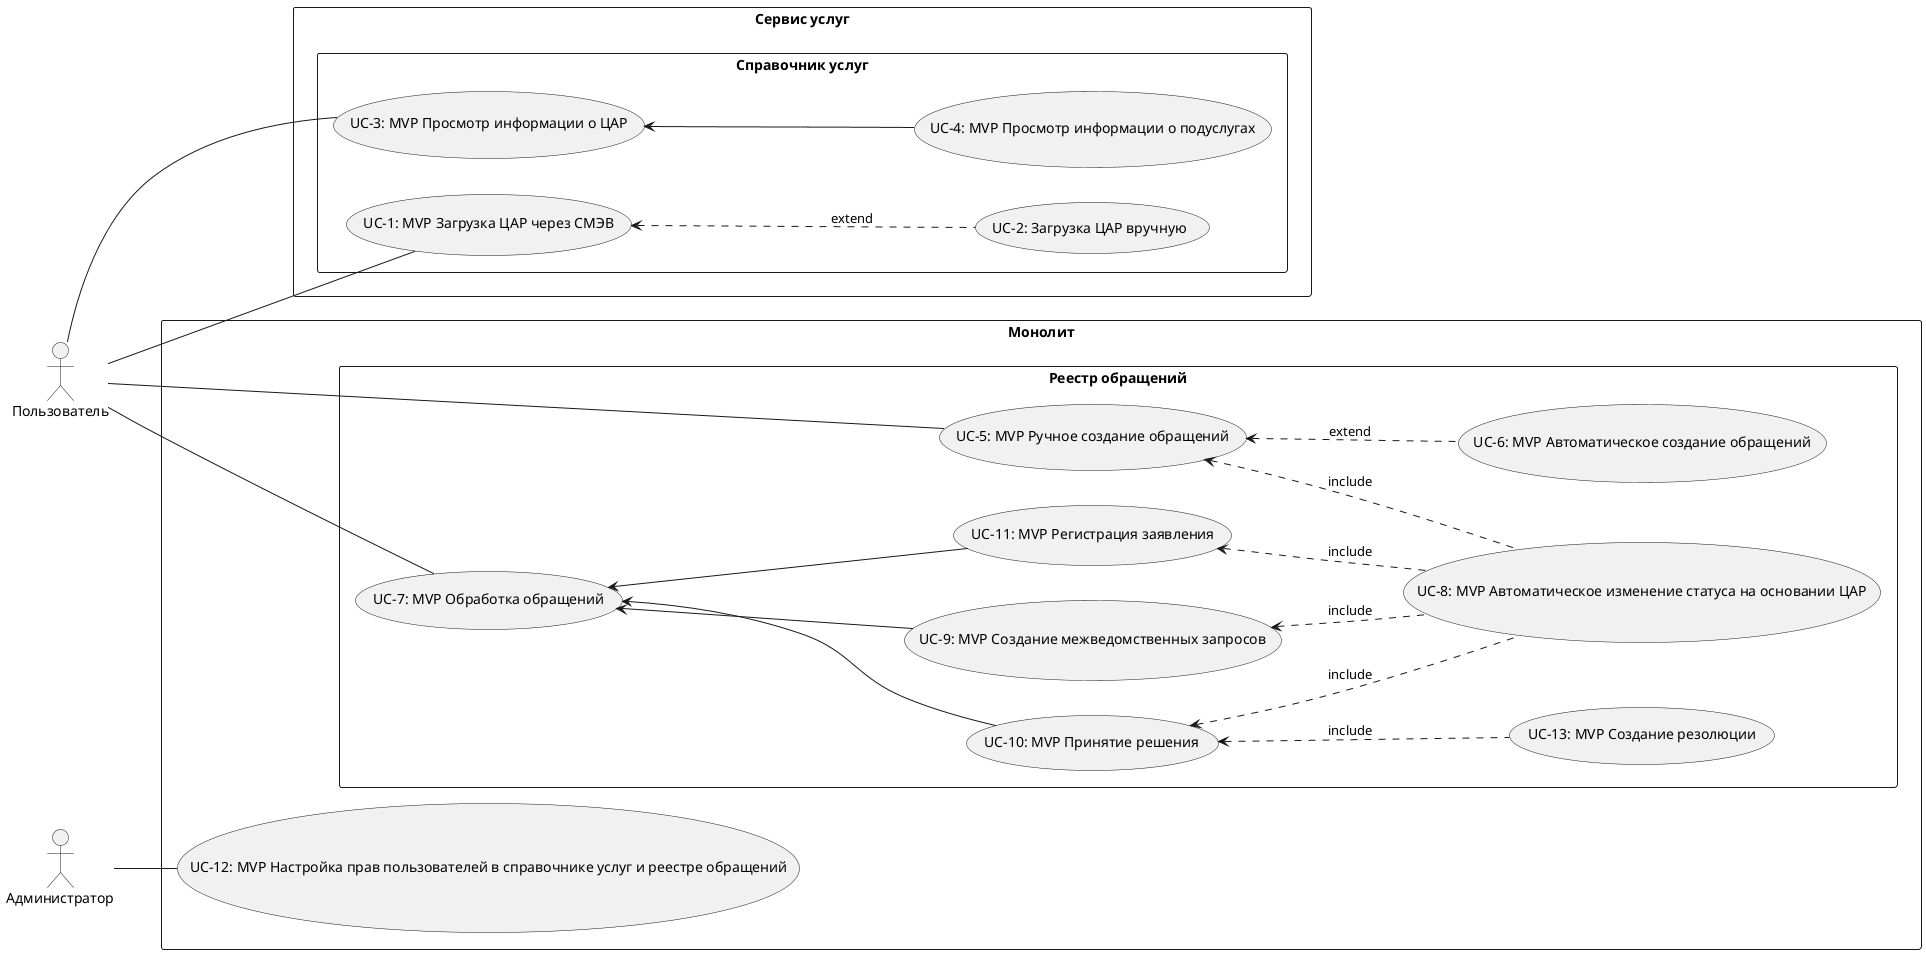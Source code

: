@startuml
left to right direction
skinparam packageStyle rectangle

actor "Пользователь" as usr
actor "Администратор" as adm

rectangle "Монолит" {
  usecase (UC-12: MVP Настройка прав пользователей в справочнике услуг и реестре обращений) as settingsUsr
  rectangle "Реестр обращений" {
      'Пользователь
      usecase (UC-5: MVP Ручное создание обращений) as createTasks
      usecase (UC-6: MVP Автоматическое создание обращений) as autoCreateTasks
      usecase (UC-7: MVP Обработка обращений) as doTasks
      usecase (UC-8: MVP Автоматическое изменение статуса на основании ЦАР) as autoChangeStatus
      usecase (UC-9: MVP Создание межведомственных запросов) as createSMEVRequest
      usecase (UC-10: MVP Принятие решения) as decideTask
      usecase (UC-11: MVP Регистрация заявления) as regTask
      usecase (UC-13: MVP Создание резолюции) as createRezol
  }
}
rectangle "Сервис услуг" {
  rectangle "Справочник услуг" {
    'Пользователь
    usecase (UC-1: MVP Загрузка ЦАР через СМЭВ) as uploadCarSMEV
    usecase (UC-2: Загрузка ЦАР вручную) as uploadCarManual
    usecase (UC-3: MVP Просмотр информации о ЦАР) as viewInfoCar
    usecase (UC-4: MVP Просмотр информации о подуслугах) as viewInfoSubcar
    usr -- uploadCarSMEV
    uploadCarSMEV <.. uploadCarManual: extend
    usr -- viewInfoCar
    viewInfoCar <-- viewInfoSubcar
  }
  
}
usr -- doTasks
doTasks <-- createSMEVRequest
doTasks <-- decideTask
createTasks <.. autoCreateTasks: extend
usr -- createTasks
doTasks <-- regTask
createTasks <.. autoChangeStatus: include
decideTask <.. autoChangeStatus: include
decideTask <.. createRezol: include
regTask <.. autoChangeStatus: include
createSMEVRequest <.. autoChangeStatus: include

adm -- settingsUsr

@enduml